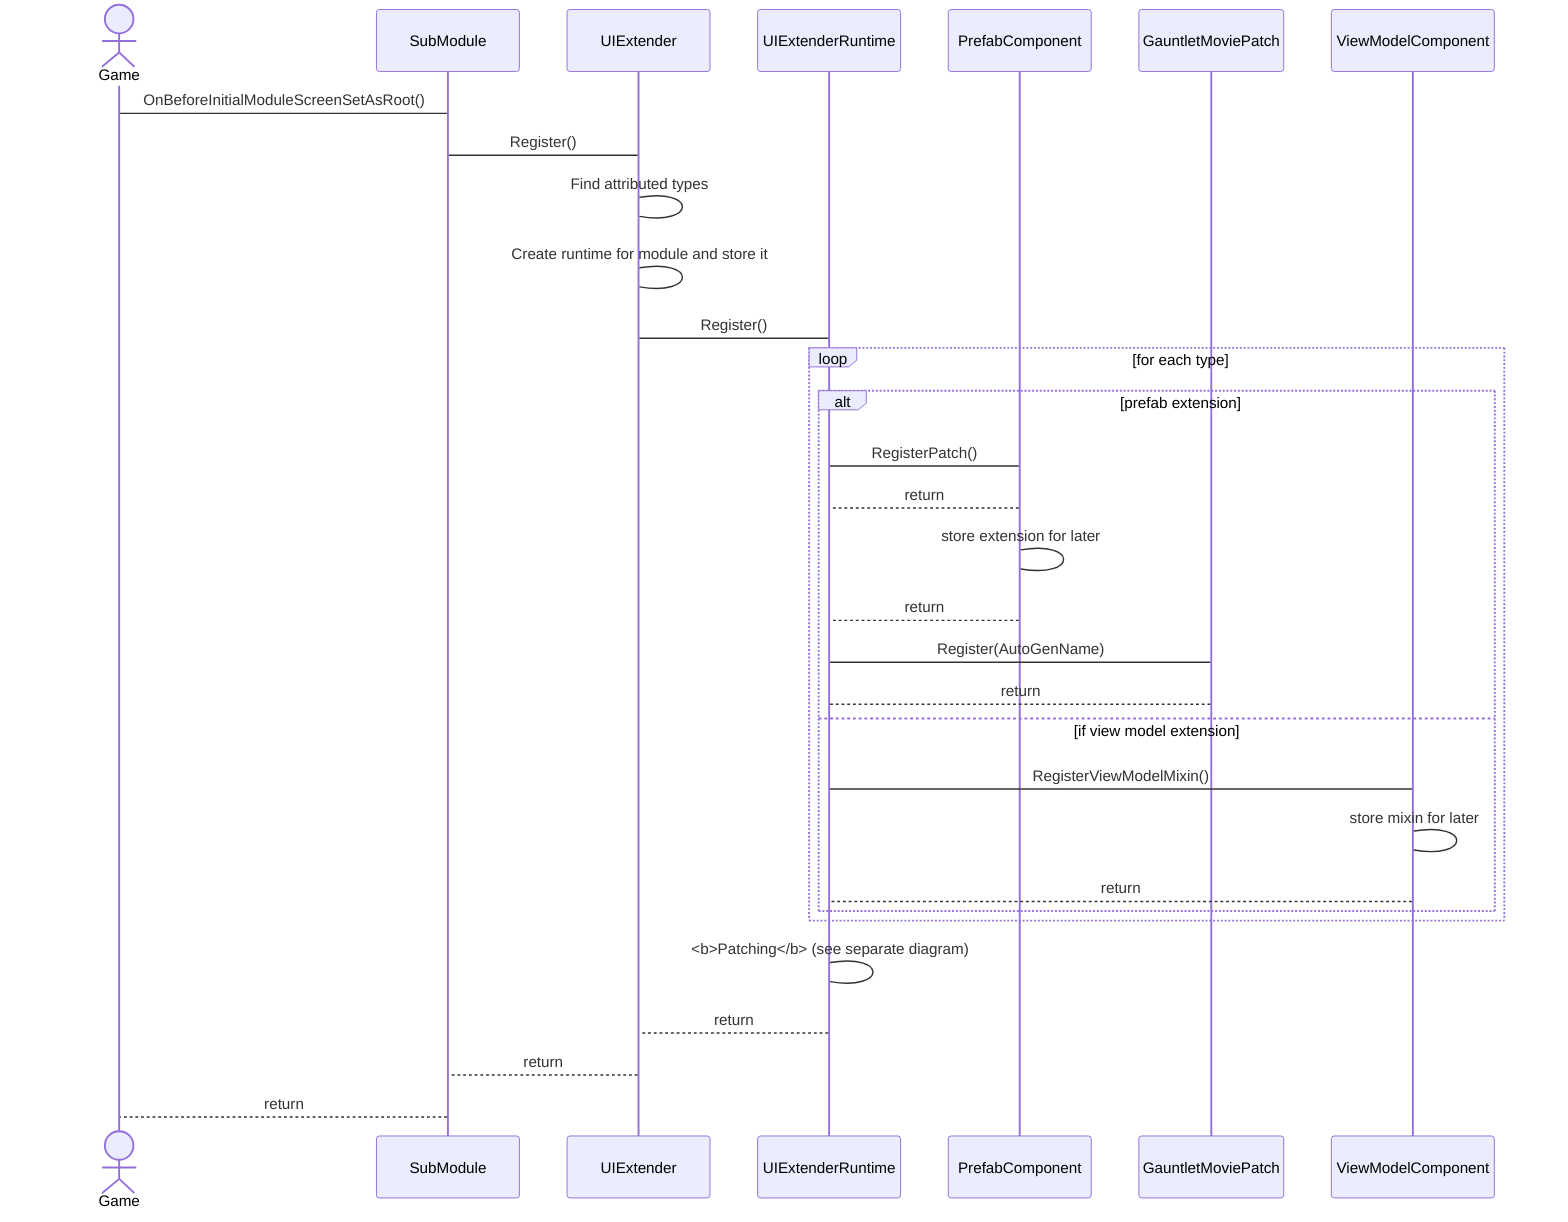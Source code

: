 ﻿sequenceDiagram

    actor Game

    Game -> SubModule: OnBeforeInitialModuleScreenSetAsRoot()
    SubModule -> UIExtender: Register()

    UIExtender -> UIExtender: Find attributed types
    UIExtender -> UIExtender: Create runtime for module and store it
    UIExtender -> UIExtenderRuntime: Register()
    loop for each type
        alt prefab extension
            UIExtenderRuntime -> PrefabComponent: RegisterPatch()
            PrefabComponent --> UIExtenderRuntime: return
            PrefabComponent -> PrefabComponent: store extension for later
            PrefabComponent --> UIExtenderRuntime: return
            UIExtenderRuntime -> GauntletMoviePatch: Register(AutoGenName)
            GauntletMoviePatch --> UIExtenderRuntime: return
        else if view model extension
            UIExtenderRuntime -> ViewModelComponent: RegisterViewModelMixin()
            ViewModelComponent -> ViewModelComponent: store mixin for later
            ViewModelComponent --> UIExtenderRuntime: return
        end
    end
    UIExtenderRuntime -> UIExtenderRuntime: <b>Patching</b> (see separate diagram)
    %%note over UIExtenderRuntime
    %%    See `ViewModelPatching` and `PrefabPatching` diagrams.
    %%endnote
    UIExtenderRuntime --> UIExtender: return
    UIExtender --> SubModule: return
    SubModule --> Game: return